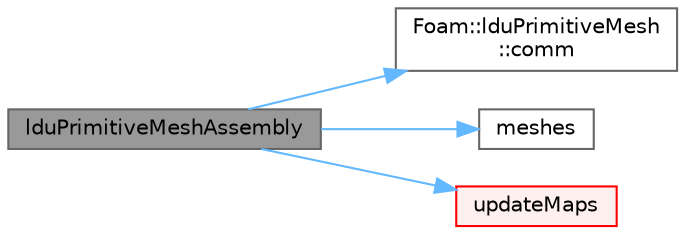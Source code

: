 digraph "lduPrimitiveMeshAssembly"
{
 // LATEX_PDF_SIZE
  bgcolor="transparent";
  edge [fontname=Helvetica,fontsize=10,labelfontname=Helvetica,labelfontsize=10];
  node [fontname=Helvetica,fontsize=10,shape=box,height=0.2,width=0.4];
  rankdir="LR";
  Node1 [id="Node000001",label="lduPrimitiveMeshAssembly",height=0.2,width=0.4,color="gray40", fillcolor="grey60", style="filled", fontcolor="black",tooltip=" "];
  Node1 -> Node2 [id="edge1_Node000001_Node000002",color="steelblue1",style="solid",tooltip=" "];
  Node2 [id="Node000002",label="Foam::lduPrimitiveMesh\l::comm",height=0.2,width=0.4,color="grey40", fillcolor="white", style="filled",URL="$classFoam_1_1lduPrimitiveMesh.html#a8bdf05e14c00281ba14f0e1e24c2dd58",tooltip=" "];
  Node1 -> Node3 [id="edge2_Node000001_Node000003",color="steelblue1",style="solid",tooltip=" "];
  Node3 [id="Node000003",label="meshes",height=0.2,width=0.4,color="grey40", fillcolor="white", style="filled",URL="$classFoam_1_1lduPrimitiveMeshAssembly.html#a8ae342b172ad8b2c63e07e528451cc8e",tooltip=" "];
  Node1 -> Node4 [id="edge3_Node000001_Node000004",color="steelblue1",style="solid",tooltip=" "];
  Node4 [id="Node000004",label="updateMaps",height=0.2,width=0.4,color="red", fillcolor="#FFF0F0", style="filled",URL="$classFoam_1_1lduPrimitiveMeshAssembly.html#a24b23fccbb25529e6b666f322b14009c",tooltip=" "];
}
